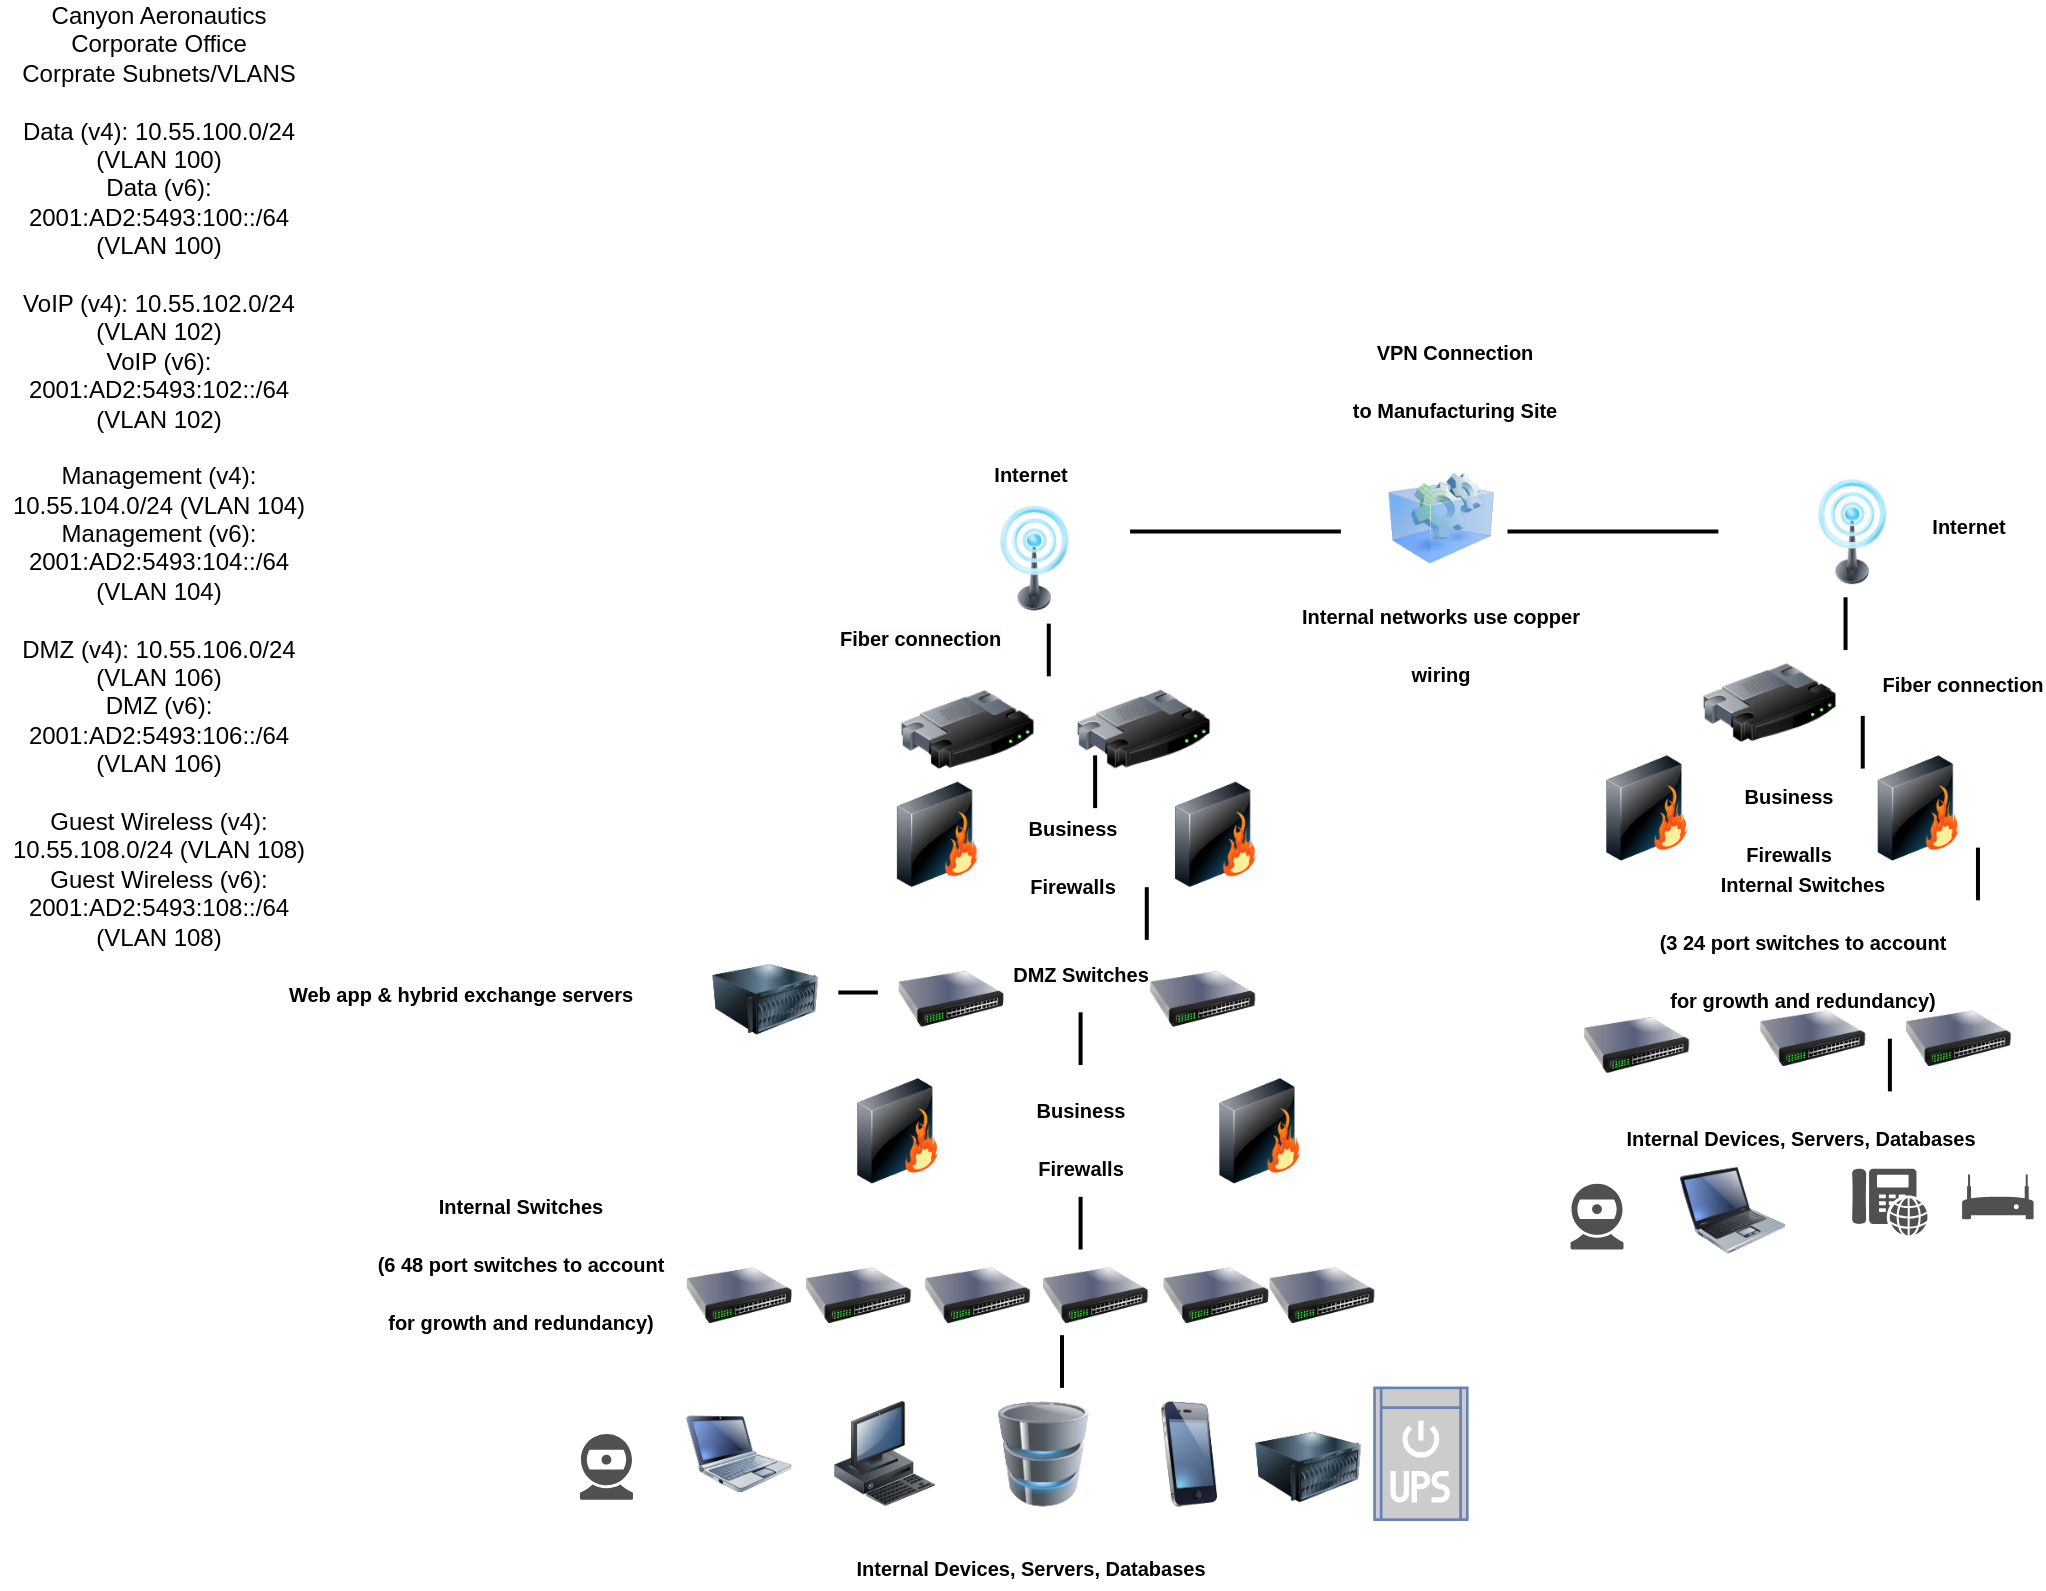 <mxfile version="21.1.8" type="github">
  <diagram name="Page-1" id="55a83fd1-7818-8e21-69c5-c3457e3827bb">
    <mxGraphModel dx="1608" dy="744" grid="1" gridSize="10" guides="1" tooltips="1" connect="1" arrows="1" fold="1" page="1" pageScale="1" pageWidth="1100" pageHeight="850" background="none" math="0" shadow="0">
      <root>
        <mxCell id="0" />
        <mxCell id="1" parent="0" />
        <mxCell id="_MHn0os9KooTsRCbE01Y-6" value="Canyon Aeronautics&lt;br&gt;Corporate Office&lt;br&gt;Corprate Subnets/VLANS&lt;br&gt;&lt;br&gt;Data (v4): 10.55.100.0/24 (VLAN 100)&lt;br&gt;Data (v6): 2001:AD2:5493:100::/64 (VLAN 100)&lt;br&gt;&lt;br&gt;VoIP (v4): 10.55.102.0/24 (VLAN 102)&lt;br style=&quot;border-color: var(--border-color);&quot;&gt;VoIP (v6): 2001:AD2:5493:102::/64 (VLAN 102)&lt;br&gt;&lt;br&gt;Management (v4): 10.55.104.0/24 (VLAN 104)&lt;br style=&quot;border-color: var(--border-color);&quot;&gt;Management (v6): 2001:AD2:5493:104::/64 (VLAN 104)&lt;br&gt;&lt;br&gt;DMZ (v4): 10.55.106.0/24 (VLAN 106)&lt;br style=&quot;border-color: var(--border-color);&quot;&gt;DMZ (v6): 2001:AD2:5493:106::/64 (VLAN 106)&lt;br&gt;&lt;br&gt;Guest Wireless (v4): 10.55.108.0/24 (VLAN 108)&lt;br style=&quot;border-color: var(--border-color);&quot;&gt;Guest Wireless (v6): 2001:AD2:5493:108::/64 (VLAN 108)" style="text;strokeColor=none;align=center;fillColor=none;html=1;verticalAlign=middle;whiteSpace=wrap;rounded=0;" vertex="1" parent="1">
          <mxGeometry x="-10" y="97" width="159" height="315" as="geometry" />
        </mxCell>
        <mxCell id="h9fLuppz6c3Ee6yRtKW5-31" value="" style="image;html=1;image=img/lib/clip_art/computers/Virtual_Application_128x128.png" parent="1" vertex="1">
          <mxGeometry x="683.895" y="249.76" width="52.97" height="52.706" as="geometry" />
        </mxCell>
        <mxCell id="h9fLuppz6c3Ee6yRtKW5-33" value="" style="image;html=1;image=img/lib/clip_art/telecommunication/Signal_tower_on_128x128.png" parent="1" vertex="1">
          <mxGeometry x="889.594" y="256.348" width="52.97" height="52.706" as="geometry" />
        </mxCell>
        <mxCell id="h9fLuppz6c3Ee6yRtKW5-85" value="&lt;font style=&quot;font-size: 10px;&quot;&gt;Internet&lt;/font&gt;" style="text;strokeColor=none;fillColor=none;html=1;fontSize=24;fontStyle=1;verticalAlign=middle;align=center;" parent="1" vertex="1">
          <mxGeometry x="472.02" y="236.58" width="66.212" height="26.353" as="geometry" />
        </mxCell>
        <mxCell id="h9fLuppz6c3Ee6yRtKW5-86" value="&lt;font style=&quot;font-size: 10px;&quot;&gt;Internet&lt;/font&gt;" style="text;strokeColor=none;fillColor=none;html=1;fontSize=24;fontStyle=1;verticalAlign=middle;align=center;" parent="1" vertex="1">
          <mxGeometry x="940.578" y="269.525" width="66.212" height="13.176" as="geometry" />
        </mxCell>
        <mxCell id="h9fLuppz6c3Ee6yRtKW5-95" value="&lt;font style=&quot;font-size: 10px;&quot;&gt;Internal Devices, Servers, Databases&lt;/font&gt;" style="text;strokeColor=none;fillColor=none;html=1;fontSize=24;fontStyle=1;verticalAlign=middle;align=center;" parent="1" vertex="1">
          <mxGeometry x="472.016" y="783.407" width="66.212" height="26.353" as="geometry" />
        </mxCell>
        <mxCell id="9fgYq5x_Su0tG5SkIavY-8" value="" style="sketch=0;pointerEvents=1;shadow=0;dashed=0;html=1;strokeColor=none;fillColor=#505050;labelPosition=center;verticalLabelPosition=bottom;verticalAlign=top;outlineConnect=0;align=center;shape=mxgraph.office.devices.modem;" parent="1" vertex="1">
          <mxGeometry x="971.035" y="604.207" width="35.755" height="22.4" as="geometry" />
        </mxCell>
        <mxCell id="9fgYq5x_Su0tG5SkIavY-30" value="&lt;font style=&quot;font-size: 10px;&quot;&gt;Fiber connection&lt;/font&gt;" style="text;strokeColor=none;fillColor=none;html=1;fontSize=24;fontStyle=1;verticalAlign=middle;align=center;" parent="1" vertex="1">
          <mxGeometry x="938.26" y="341.995" width="66.212" height="26.353" as="geometry" />
        </mxCell>
        <mxCell id="h9fLuppz6c3Ee6yRtKW5-4" value="" style="image;html=1;image=img/lib/clip_art/networking/Router_128x128.png" parent="1" vertex="1">
          <mxGeometry x="526.976" y="361.762" width="69.523" height="39.529" as="geometry" />
        </mxCell>
        <mxCell id="h9fLuppz6c3Ee6yRtKW5-5" value="" style="image;html=1;image=img/lib/clip_art/networking/Switch_128x128.png" parent="1" vertex="1">
          <mxGeometry x="511.081" y="638.466" width="52.97" height="52.706" as="geometry" />
        </mxCell>
        <mxCell id="h9fLuppz6c3Ee6yRtKW5-6" value="" style="image;html=1;image=img/lib/clip_art/networking/Switch_128x128.png" parent="1" vertex="1">
          <mxGeometry x="624.304" y="638.466" width="52.97" height="52.706" as="geometry" />
        </mxCell>
        <mxCell id="h9fLuppz6c3Ee6yRtKW5-7" value="" style="image;html=1;image=img/lib/clip_art/networking/Switch_128x128.png" parent="1" vertex="1">
          <mxGeometry x="438.909" y="493.525" width="52.97" height="46.118" as="geometry" />
        </mxCell>
        <mxCell id="h9fLuppz6c3Ee6yRtKW5-9" value="" style="image;html=1;image=img/lib/clip_art/telecommunication/Signal_tower_on_128x128.png" parent="1" vertex="1">
          <mxGeometry x="480.622" y="269.523" width="52.97" height="52.706" as="geometry" />
        </mxCell>
        <mxCell id="h9fLuppz6c3Ee6yRtKW5-12" value="" style="image;html=1;image=img/lib/clip_art/networking/Firewall_128x128.png" parent="1" vertex="1">
          <mxGeometry x="432.288" y="407.878" width="52.97" height="52.706" as="geometry" />
        </mxCell>
        <mxCell id="h9fLuppz6c3Ee6yRtKW5-13" value="" style="image;html=1;image=img/lib/clip_art/networking/Switch_128x128.png" parent="1" vertex="1">
          <mxGeometry x="571.334" y="638.466" width="52.97" height="52.706" as="geometry" />
        </mxCell>
        <mxCell id="h9fLuppz6c3Ee6yRtKW5-14" value="" style="image;html=1;image=img/lib/clip_art/networking/Firewall_128x128.png" parent="1" vertex="1">
          <mxGeometry x="412.429" y="556.113" width="52.97" height="52.706" as="geometry" />
        </mxCell>
        <mxCell id="h9fLuppz6c3Ee6yRtKW5-29" value="" style="image;html=1;image=img/lib/clip_art/computers/Server_128x128.png" parent="1" vertex="1">
          <mxGeometry x="346.212" y="490.231" width="52.97" height="52.706" as="geometry" />
        </mxCell>
        <mxCell id="h9fLuppz6c3Ee6yRtKW5-41" value="" style="image;html=1;image=img/lib/clip_art/computers/Laptop_128x128.png" parent="1" vertex="1">
          <mxGeometry x="830.003" y="595.642" width="52.97" height="52.706" as="geometry" />
        </mxCell>
        <mxCell id="h9fLuppz6c3Ee6yRtKW5-45" value="" style="image;html=1;image=img/lib/clip_art/computers/Netbook_128x128.png" parent="1" vertex="1">
          <mxGeometry x="332.97" y="717.525" width="52.97" height="52.706" as="geometry" />
        </mxCell>
        <mxCell id="h9fLuppz6c3Ee6yRtKW5-46" value="" style="image;html=1;image=img/lib/clip_art/computers/Workstation_128x128.png" parent="1" vertex="1">
          <mxGeometry x="405.803" y="717.525" width="52.97" height="52.706" as="geometry" />
        </mxCell>
        <mxCell id="h9fLuppz6c3Ee6yRtKW5-47" value="" style="image;html=1;image=img/lib/clip_art/computers/Database_128x128.png" parent="1" vertex="1">
          <mxGeometry x="485.258" y="717.525" width="52.97" height="52.706" as="geometry" />
        </mxCell>
        <mxCell id="h9fLuppz6c3Ee6yRtKW5-48" value="" style="image;html=1;image=img/lib/clip_art/telecommunication/iPhone_128x128.png" parent="1" vertex="1">
          <mxGeometry x="558.092" y="717.525" width="52.97" height="52.706" as="geometry" />
        </mxCell>
        <mxCell id="h9fLuppz6c3Ee6yRtKW5-49" value="" style="image;html=1;image=img/lib/clip_art/computers/Server_128x128.png" parent="1" vertex="1">
          <mxGeometry x="617.683" y="724.113" width="52.97" height="52.706" as="geometry" />
        </mxCell>
        <mxCell id="h9fLuppz6c3Ee6yRtKW5-55" value="" style="image;html=1;image=img/lib/clip_art/networking/Switch_128x128.png" parent="1" vertex="1">
          <mxGeometry x="564.713" y="490.231" width="52.97" height="52.706" as="geometry" />
        </mxCell>
        <mxCell id="h9fLuppz6c3Ee6yRtKW5-59" value="" style="image;html=1;image=img/lib/clip_art/networking/Firewall_128x128.png" parent="1" vertex="1">
          <mxGeometry x="571.334" y="407.878" width="52.97" height="52.706" as="geometry" />
        </mxCell>
        <mxCell id="h9fLuppz6c3Ee6yRtKW5-69" value="" style="image;html=1;image=img/lib/clip_art/networking/Firewall_128x128.png" parent="1" vertex="1">
          <mxGeometry x="593.513" y="556.113" width="52.97" height="52.706" as="geometry" />
        </mxCell>
        <mxCell id="h9fLuppz6c3Ee6yRtKW5-84" value="&lt;font style=&quot;font-size: 10px;&quot;&gt;VPN Connection&lt;br&gt;to Manufacturing Site&lt;/font&gt;" style="text;strokeColor=none;fillColor=none;html=1;fontSize=24;fontStyle=1;verticalAlign=middle;align=center;" parent="1" vertex="1">
          <mxGeometry x="683.894" y="189.996" width="66.212" height="26.353" as="geometry" />
        </mxCell>
        <mxCell id="h9fLuppz6c3Ee6yRtKW5-88" value="&lt;font style=&quot;font-size: 10px;&quot;&gt;Business &lt;br&gt;Firewalls&lt;/font&gt;" style="text;strokeColor=none;fillColor=none;html=1;fontSize=24;fontStyle=1;verticalAlign=middle;align=center;" parent="1" vertex="1">
          <mxGeometry x="496.514" y="569.289" width="67.537" height="26.353" as="geometry" />
        </mxCell>
        <mxCell id="h9fLuppz6c3Ee6yRtKW5-90" value="&lt;font style=&quot;font-size: 10px;&quot;&gt;DMZ Switches&lt;/font&gt;" style="text;strokeColor=none;fillColor=none;html=1;fontSize=24;fontStyle=1;verticalAlign=middle;align=center;" parent="1" vertex="1">
          <mxGeometry x="496.514" y="486.936" width="66.212" height="26.353" as="geometry" />
        </mxCell>
        <mxCell id="h9fLuppz6c3Ee6yRtKW5-92" value="&lt;font style=&quot;font-size: 10px;&quot;&gt;Internal Switches &lt;br&gt;(6 48 port switches to account &lt;br&gt;for growth and redundancy)&lt;/font&gt;" style="text;strokeColor=none;fillColor=none;html=1;fontSize=24;fontStyle=1;verticalAlign=middle;align=center;" parent="1" vertex="1">
          <mxGeometry x="193.929" y="615.41" width="112.561" height="59.294" as="geometry" />
        </mxCell>
        <mxCell id="h9fLuppz6c3Ee6yRtKW5-93" value="&lt;font style=&quot;font-size: 10px;&quot;&gt;Web app &amp;amp; hybrid exchange servers&lt;/font&gt;" style="text;strokeColor=none;fillColor=none;html=1;fontSize=24;fontStyle=1;verticalAlign=middle;align=center;" parent="1" vertex="1">
          <mxGeometry x="220.003" y="496.824" height="26.353" as="geometry" />
        </mxCell>
        <mxCell id="9fgYq5x_Su0tG5SkIavY-1" value="" style="image;html=1;image=img/lib/clip_art/networking/Router_128x128.png" parent="1" vertex="1">
          <mxGeometry x="839.935" y="348.584" width="69.523" height="39.529" as="geometry" />
        </mxCell>
        <mxCell id="9fgYq5x_Su0tG5SkIavY-2" value="" style="image;html=1;image=img/lib/clip_art/networking/Switch_128x128.png" parent="1" vertex="1">
          <mxGeometry x="781.665" y="516.579" width="52.97" height="46.118" as="geometry" />
        </mxCell>
        <mxCell id="9fgYq5x_Su0tG5SkIavY-3" value="" style="image;html=1;image=img/lib/clip_art/networking/Firewall_128x128.png" parent="1" vertex="1">
          <mxGeometry x="786.963" y="394.701" width="52.97" height="52.706" as="geometry" />
        </mxCell>
        <mxCell id="9fgYq5x_Su0tG5SkIavY-4" value="" style="image;html=1;image=img/lib/clip_art/networking/Switch_128x128.png" parent="1" vertex="1">
          <mxGeometry x="942.564" y="509.995" width="52.97" height="52.706" as="geometry" />
        </mxCell>
        <mxCell id="9fgYq5x_Su0tG5SkIavY-5" value="" style="image;html=1;image=img/lib/clip_art/networking/Firewall_128x128.png" parent="1" vertex="1">
          <mxGeometry x="922.7" y="394.701" width="52.97" height="52.706" as="geometry" />
        </mxCell>
        <mxCell id="9fgYq5x_Su0tG5SkIavY-6" value="" style="sketch=0;pointerEvents=1;shadow=0;dashed=0;html=1;strokeColor=none;fillColor=#505050;labelPosition=center;verticalLabelPosition=bottom;verticalAlign=top;outlineConnect=0;align=center;shape=mxgraph.office.devices.webcam;" parent="1" vertex="1">
          <mxGeometry x="775.268" y="608.816" width="26.485" height="32.941" as="geometry" />
        </mxCell>
        <mxCell id="9fgYq5x_Su0tG5SkIavY-7" value="" style="sketch=0;pointerEvents=1;shadow=0;dashed=0;html=1;strokeColor=none;fillColor=#505050;labelPosition=center;verticalLabelPosition=bottom;verticalAlign=top;outlineConnect=0;align=center;shape=mxgraph.office.devices.webcam;" parent="1" vertex="1">
          <mxGeometry x="280" y="733.995" width="26.485" height="32.941" as="geometry" />
        </mxCell>
        <mxCell id="9fgYq5x_Su0tG5SkIavY-9" value="" style="sketch=0;pointerEvents=1;shadow=0;dashed=0;html=1;strokeColor=none;fillColor=#505050;labelPosition=center;verticalLabelPosition=bottom;verticalAlign=top;outlineConnect=0;align=center;shape=mxgraph.office.devices.phone_voip;" parent="1" vertex="1">
          <mxGeometry x="916.079" y="601.242" width="37.741" height="33.6" as="geometry" />
        </mxCell>
        <mxCell id="9fgYq5x_Su0tG5SkIavY-10" value="" style="fontColor=#0066CC;verticalAlign=top;verticalLabelPosition=bottom;labelPosition=center;align=center;html=1;outlineConnect=0;fillColor=#CCCCCC;strokeColor=#6881B3;gradientColor=none;gradientDirection=north;strokeWidth=2;shape=mxgraph.networks.ups_small;" parent="1" vertex="1">
          <mxGeometry x="677.274" y="710.936" width="46.349" height="65.882" as="geometry" />
        </mxCell>
        <mxCell id="9fgYq5x_Su0tG5SkIavY-12" value="" style="image;html=1;image=img/lib/clip_art/networking/Switch_128x128.png" parent="1" vertex="1">
          <mxGeometry x="332.97" y="638.466" width="52.97" height="52.706" as="geometry" />
        </mxCell>
        <mxCell id="9fgYq5x_Su0tG5SkIavY-13" value="" style="image;html=1;image=img/lib/clip_art/networking/Switch_128x128.png" parent="1" vertex="1">
          <mxGeometry x="452.152" y="638.466" width="52.97" height="52.706" as="geometry" />
        </mxCell>
        <mxCell id="9fgYq5x_Su0tG5SkIavY-14" value="" style="image;html=1;image=img/lib/clip_art/networking/Switch_128x128.png" parent="1" vertex="1">
          <mxGeometry x="392.561" y="638.466" width="52.97" height="52.706" as="geometry" />
        </mxCell>
        <mxCell id="9fgYq5x_Su0tG5SkIavY-16" value="" style="image;html=1;image=img/lib/clip_art/networking/Switch_128x128.png" parent="1" vertex="1">
          <mxGeometry x="869.731" y="509.995" width="52.97" height="52.706" as="geometry" />
        </mxCell>
        <mxCell id="9fgYq5x_Su0tG5SkIavY-17" value="&lt;font style=&quot;font-size: 10px;&quot;&gt;Internal Devices, Servers, Databases&lt;/font&gt;" style="text;strokeColor=none;fillColor=none;html=1;fontSize=24;fontStyle=1;verticalAlign=middle;align=center;" parent="1" vertex="1">
          <mxGeometry x="856.488" y="569.289" width="66.212" height="26.353" as="geometry" />
        </mxCell>
        <mxCell id="9fgYq5x_Su0tG5SkIavY-21" value="&lt;font style=&quot;font-size: 10px;&quot;&gt;Internal Switches &lt;br&gt;(3 24 port switches to account &lt;br&gt;for growth and redundancy)&lt;/font&gt;" style="text;strokeColor=none;fillColor=none;html=1;fontSize=24;fontStyle=1;verticalAlign=middle;align=center;" parent="1" vertex="1">
          <mxGeometry x="834.638" y="453.995" width="112.561" height="59.294" as="geometry" />
        </mxCell>
        <mxCell id="9fgYq5x_Su0tG5SkIavY-23" value="" style="line;strokeWidth=2;direction=south;html=1;rotation=90;" parent="1" vertex="1">
          <mxGeometry x="604.441" y="229.994" width="6.621" height="105.412" as="geometry" />
        </mxCell>
        <mxCell id="9fgYq5x_Su0tG5SkIavY-24" value="" style="line;strokeWidth=2;direction=south;html=1;rotation=90;" parent="1" vertex="1">
          <mxGeometry x="793.145" y="229.995" width="6.621" height="105.412" as="geometry" />
        </mxCell>
        <mxCell id="9fgYq5x_Su0tG5SkIavY-27" value="" style="line;strokeWidth=2;direction=south;html=1;" parent="1" vertex="1">
          <mxGeometry x="511.081" y="328.819" width="6.621" height="26.353" as="geometry" />
        </mxCell>
        <mxCell id="9fgYq5x_Su0tG5SkIavY-31" value="" style="line;strokeWidth=2;direction=south;html=1;" parent="1" vertex="1">
          <mxGeometry x="931.639" y="536.348" width="6.621" height="26.353" as="geometry" />
        </mxCell>
        <mxCell id="9fgYq5x_Su0tG5SkIavY-36" value="" style="line;strokeWidth=2;direction=south;html=1;" parent="1" vertex="1">
          <mxGeometry x="560.078" y="460.584" width="6.621" height="26.353" as="geometry" />
        </mxCell>
        <mxCell id="9fgYq5x_Su0tG5SkIavY-37" value="" style="line;strokeWidth=2;direction=south;html=1;" parent="1" vertex="1">
          <mxGeometry x="526.972" y="523.172" width="6.621" height="26.353" as="geometry" />
        </mxCell>
        <mxCell id="9fgYq5x_Su0tG5SkIavY-38" value="" style="line;strokeWidth=2;direction=south;html=1;" parent="1" vertex="1">
          <mxGeometry x="526.972" y="615.407" width="6.621" height="26.353" as="geometry" />
        </mxCell>
        <mxCell id="9fgYq5x_Su0tG5SkIavY-40" value="" style="line;strokeWidth=2;direction=south;html=1;" parent="1" vertex="1">
          <mxGeometry x="517.702" y="684.584" width="6.621" height="26.353" as="geometry" />
        </mxCell>
        <mxCell id="9fgYq5x_Su0tG5SkIavY-41" value="" style="line;strokeWidth=2;direction=south;html=1;rotation=90;" parent="1" vertex="1">
          <mxGeometry x="400.837" y="503.407" width="36.417" height="19.765" as="geometry" />
        </mxCell>
        <mxCell id="9fgYq5x_Su0tG5SkIavY-42" value="" style="line;strokeWidth=2;direction=south;html=1;" parent="1" vertex="1">
          <mxGeometry x="909.458" y="315.642" width="6.621" height="26.353" as="geometry" />
        </mxCell>
        <mxCell id="9fgYq5x_Su0tG5SkIavY-43" value="" style="line;strokeWidth=2;direction=south;html=1;" parent="1" vertex="1">
          <mxGeometry x="918.066" y="374.936" width="6.621" height="26.353" as="geometry" />
        </mxCell>
        <mxCell id="9fgYq5x_Su0tG5SkIavY-44" value="" style="line;strokeWidth=2;direction=south;html=1;" parent="1" vertex="1">
          <mxGeometry x="975.67" y="440.819" width="6.621" height="26.353" as="geometry" />
        </mxCell>
        <mxCell id="9fgYq5x_Su0tG5SkIavY-48" value="" style="line;strokeWidth=2;direction=south;html=1;" parent="1" vertex="1">
          <mxGeometry x="534.255" y="394.701" width="6.621" height="26.353" as="geometry" />
        </mxCell>
        <mxCell id="9fgYq5x_Su0tG5SkIavY-49" value="&lt;font style=&quot;font-size: 10px;&quot;&gt;Internal networks use copper&lt;br&gt;wiring&lt;/font&gt;" style="text;strokeColor=none;fillColor=none;html=1;fontSize=24;fontStyle=1;verticalAlign=middle;align=center;" parent="1" vertex="1">
          <mxGeometry x="677.277" y="322.226" width="66.212" height="26.353" as="geometry" />
        </mxCell>
        <mxCell id="9fgYq5x_Su0tG5SkIavY-51" value="" style="image;html=1;image=img/lib/clip_art/networking/Router_128x128.png" parent="1" vertex="1">
          <mxGeometry x="438.906" y="362" width="69.523" height="39.529" as="geometry" />
        </mxCell>
        <mxCell id="_MHn0os9KooTsRCbE01Y-8" value="&lt;font style=&quot;font-size: 10px;&quot;&gt;Business &lt;br&gt;Firewalls&lt;/font&gt;" style="text;strokeColor=none;fillColor=none;html=1;fontSize=24;fontStyle=1;verticalAlign=middle;align=center;" vertex="1" parent="1">
          <mxGeometry x="492.544" y="427.639" width="67.537" height="26.353" as="geometry" />
        </mxCell>
        <mxCell id="_MHn0os9KooTsRCbE01Y-11" value="&lt;span style=&quot;color: rgb(0, 0, 0); font-family: Helvetica; font-size: 10px; font-style: normal; font-variant-ligatures: normal; font-variant-caps: normal; font-weight: 700; letter-spacing: normal; orphans: 2; text-align: center; text-indent: 0px; text-transform: none; widows: 2; word-spacing: 0px; -webkit-text-stroke-width: 0px; background-color: rgb(251, 251, 251); text-decoration-thickness: initial; text-decoration-style: initial; text-decoration-color: initial; float: none; display: inline !important;&quot;&gt;Fiber connection&lt;/span&gt;" style="text;whiteSpace=wrap;html=1;" vertex="1" parent="1">
          <mxGeometry x="407.7" y="322" width="110" height="40" as="geometry" />
        </mxCell>
        <mxCell id="_MHn0os9KooTsRCbE01Y-12" value="&lt;font style=&quot;font-size: 10px;&quot;&gt;Business &lt;br&gt;Firewalls&lt;/font&gt;" style="text;strokeColor=none;fillColor=none;html=1;fontSize=24;fontStyle=1;verticalAlign=middle;align=center;" vertex="1" parent="1">
          <mxGeometry x="850.524" y="411.999" width="67.537" height="26.353" as="geometry" />
        </mxCell>
        <mxCell id="_MHn0os9KooTsRCbE01Y-13" style="edgeStyle=orthogonalEdgeStyle;rounded=0;orthogonalLoop=1;jettySize=auto;html=1;exitX=0.5;exitY=1;exitDx=0;exitDy=0;" edge="1" parent="1" source="9fgYq5x_Su0tG5SkIavY-49" target="9fgYq5x_Su0tG5SkIavY-49">
          <mxGeometry relative="1" as="geometry" />
        </mxCell>
      </root>
    </mxGraphModel>
  </diagram>
</mxfile>

